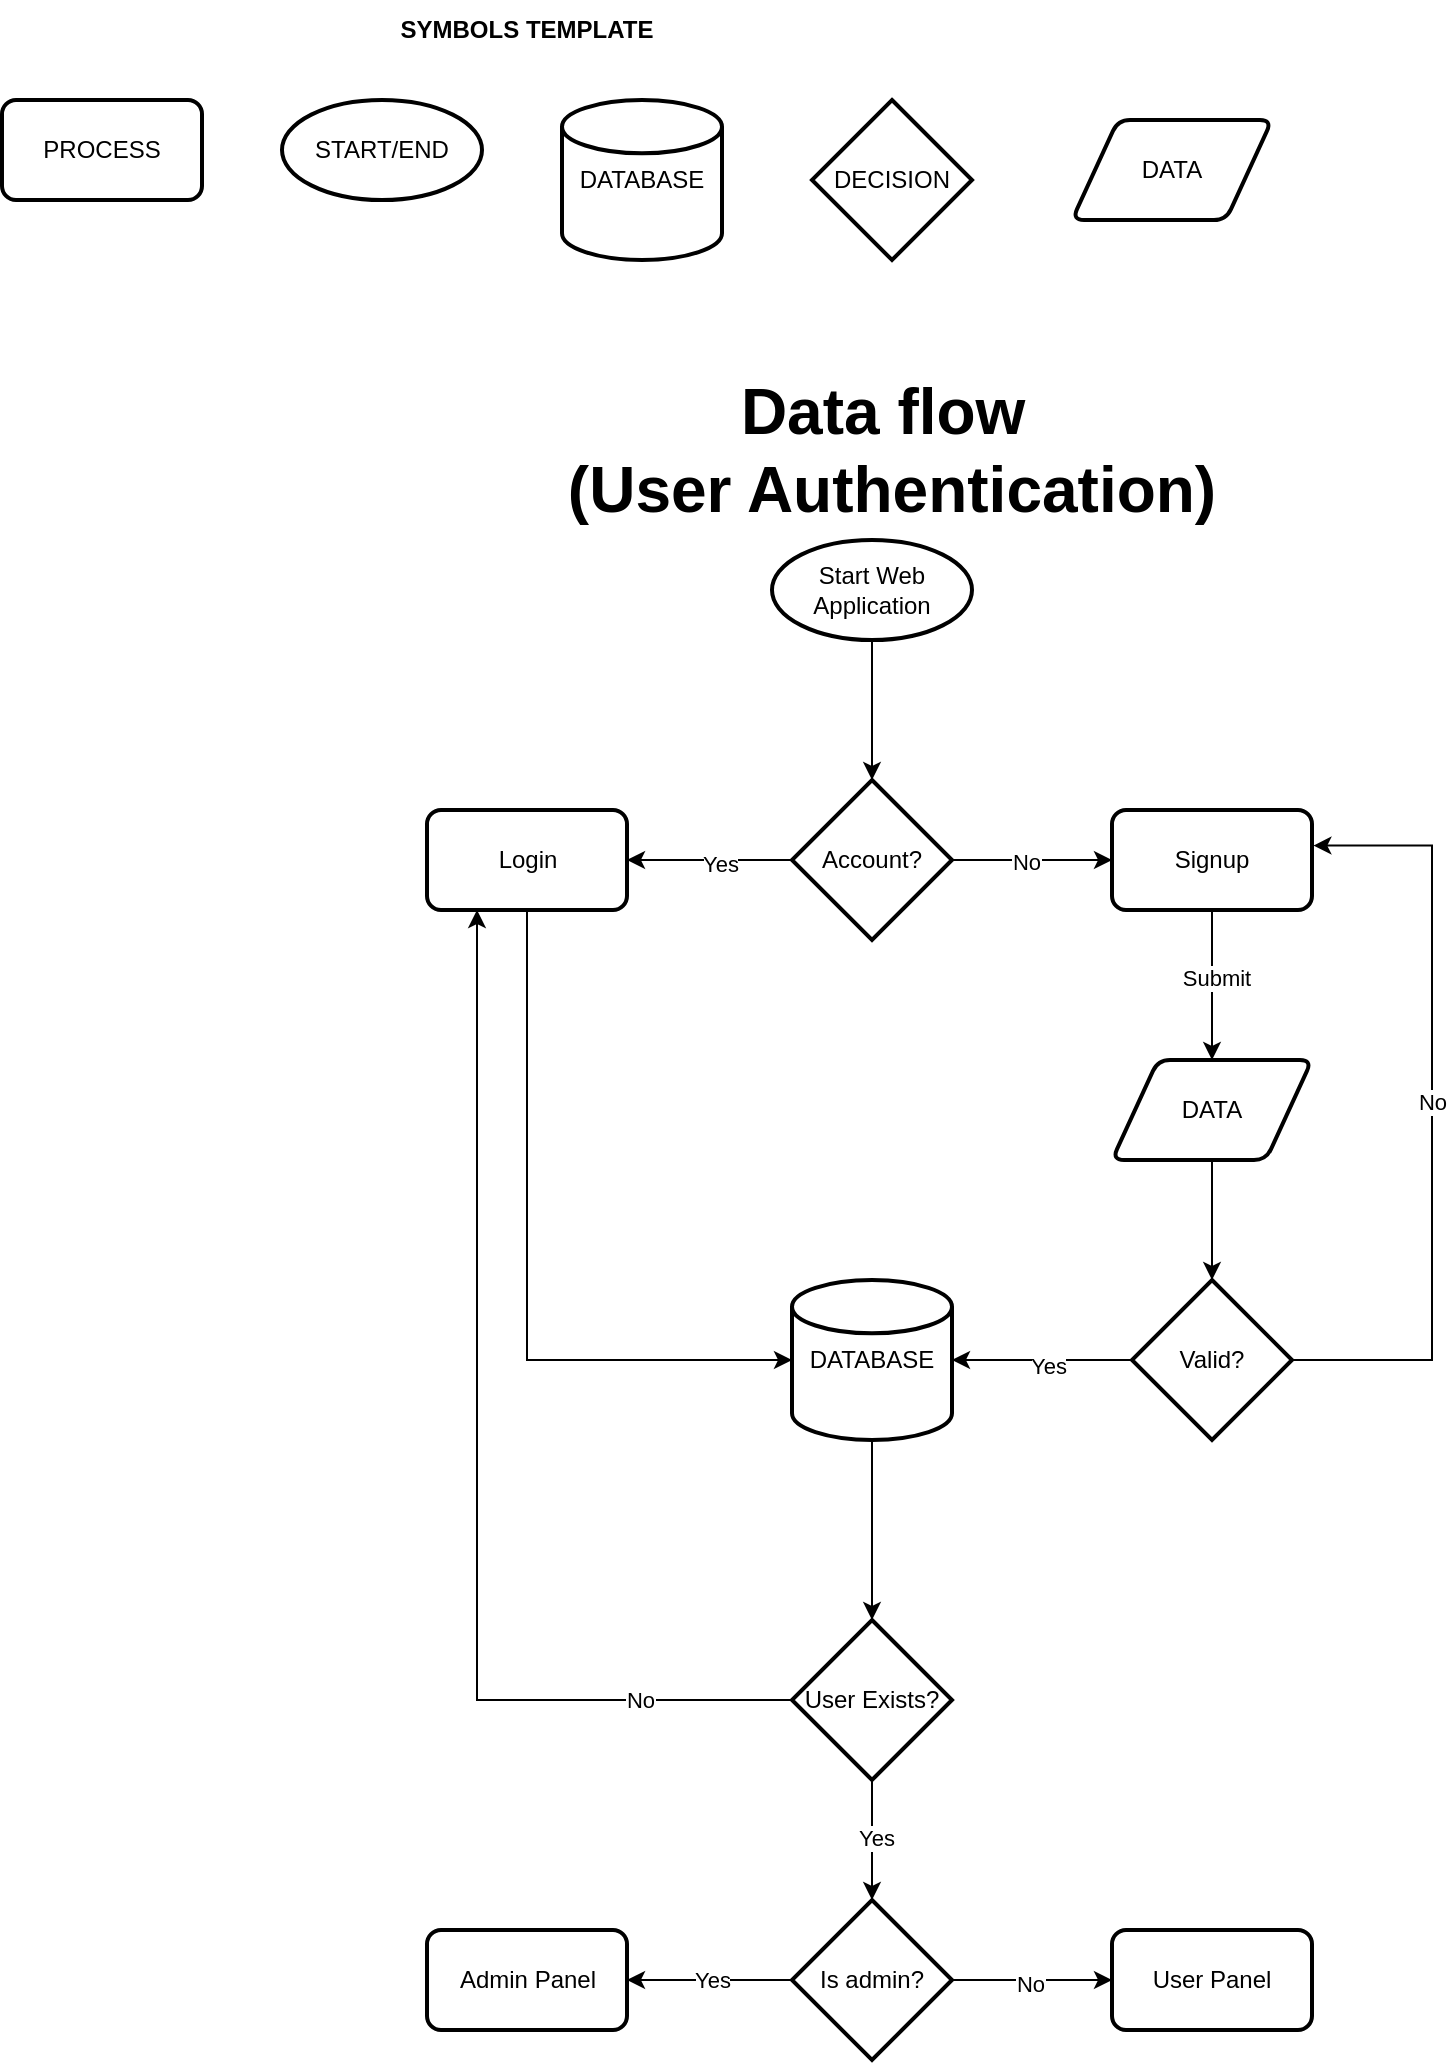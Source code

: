 <mxfile version="26.0.9">
  <diagram name="Page-1" id="i8HpmR7_TVPuBiLwgD9I">
    <mxGraphModel dx="2074" dy="1132" grid="1" gridSize="10" guides="1" tooltips="1" connect="1" arrows="1" fold="1" page="1" pageScale="1" pageWidth="850" pageHeight="1100" math="0" shadow="0">
      <root>
        <mxCell id="0" />
        <mxCell id="1" parent="0" />
        <mxCell id="4ZWiOs7FfMILyPZ62Rvh-3" value="Start Web Application" style="strokeWidth=2;html=1;shape=mxgraph.flowchart.start_1;whiteSpace=wrap;" vertex="1" parent="1">
          <mxGeometry x="400" y="280" width="100" height="50" as="geometry" />
        </mxCell>
        <mxCell id="4ZWiOs7FfMILyPZ62Rvh-23" value="PROCESS" style="rounded=1;whiteSpace=wrap;html=1;absoluteArcSize=1;arcSize=14;strokeWidth=2;" vertex="1" parent="1">
          <mxGeometry x="15" y="60" width="100" height="50" as="geometry" />
        </mxCell>
        <mxCell id="4ZWiOs7FfMILyPZ62Rvh-24" value="START/END" style="strokeWidth=2;html=1;shape=mxgraph.flowchart.start_1;whiteSpace=wrap;" vertex="1" parent="1">
          <mxGeometry x="155" y="60" width="100" height="50" as="geometry" />
        </mxCell>
        <mxCell id="4ZWiOs7FfMILyPZ62Rvh-25" value="DATABASE" style="strokeWidth=2;html=1;shape=mxgraph.flowchart.database;whiteSpace=wrap;" vertex="1" parent="1">
          <mxGeometry x="295" y="60" width="80" height="80" as="geometry" />
        </mxCell>
        <mxCell id="4ZWiOs7FfMILyPZ62Rvh-26" value="DECISION" style="strokeWidth=2;html=1;shape=mxgraph.flowchart.decision;whiteSpace=wrap;" vertex="1" parent="1">
          <mxGeometry x="420" y="60" width="80" height="80" as="geometry" />
        </mxCell>
        <mxCell id="4ZWiOs7FfMILyPZ62Rvh-27" value="&lt;b&gt;SYMBOLS TEMPLATE&lt;/b&gt;" style="text;html=1;align=center;verticalAlign=middle;whiteSpace=wrap;rounded=0;" vertex="1" parent="1">
          <mxGeometry x="190" y="10" width="175" height="30" as="geometry" />
        </mxCell>
        <mxCell id="4ZWiOs7FfMILyPZ62Rvh-39" style="edgeStyle=orthogonalEdgeStyle;rounded=0;orthogonalLoop=1;jettySize=auto;html=1;entryX=1;entryY=0.5;entryDx=0;entryDy=0;" edge="1" parent="1" source="4ZWiOs7FfMILyPZ62Rvh-34" target="4ZWiOs7FfMILyPZ62Rvh-37">
          <mxGeometry relative="1" as="geometry" />
        </mxCell>
        <mxCell id="4ZWiOs7FfMILyPZ62Rvh-41" value="Yes" style="edgeLabel;html=1;align=center;verticalAlign=middle;resizable=0;points=[];" vertex="1" connectable="0" parent="4ZWiOs7FfMILyPZ62Rvh-39">
          <mxGeometry x="-0.131" y="2" relative="1" as="geometry">
            <mxPoint as="offset" />
          </mxGeometry>
        </mxCell>
        <mxCell id="4ZWiOs7FfMILyPZ62Rvh-40" style="edgeStyle=orthogonalEdgeStyle;rounded=0;orthogonalLoop=1;jettySize=auto;html=1;entryX=0;entryY=0.5;entryDx=0;entryDy=0;" edge="1" parent="1" source="4ZWiOs7FfMILyPZ62Rvh-34" target="4ZWiOs7FfMILyPZ62Rvh-38">
          <mxGeometry relative="1" as="geometry" />
        </mxCell>
        <mxCell id="4ZWiOs7FfMILyPZ62Rvh-42" value="No" style="edgeLabel;html=1;align=center;verticalAlign=middle;resizable=0;points=[];" vertex="1" connectable="0" parent="4ZWiOs7FfMILyPZ62Rvh-40">
          <mxGeometry x="-0.086" y="-1" relative="1" as="geometry">
            <mxPoint as="offset" />
          </mxGeometry>
        </mxCell>
        <mxCell id="4ZWiOs7FfMILyPZ62Rvh-34" value="Account?" style="strokeWidth=2;html=1;shape=mxgraph.flowchart.decision;whiteSpace=wrap;" vertex="1" parent="1">
          <mxGeometry x="410" y="400" width="80" height="80" as="geometry" />
        </mxCell>
        <mxCell id="4ZWiOs7FfMILyPZ62Rvh-36" style="edgeStyle=orthogonalEdgeStyle;rounded=0;orthogonalLoop=1;jettySize=auto;html=1;entryX=0.5;entryY=0;entryDx=0;entryDy=0;entryPerimeter=0;" edge="1" parent="1" source="4ZWiOs7FfMILyPZ62Rvh-3" target="4ZWiOs7FfMILyPZ62Rvh-34">
          <mxGeometry relative="1" as="geometry" />
        </mxCell>
        <mxCell id="4ZWiOs7FfMILyPZ62Rvh-37" value="Login" style="rounded=1;whiteSpace=wrap;html=1;absoluteArcSize=1;arcSize=14;strokeWidth=2;" vertex="1" parent="1">
          <mxGeometry x="227.5" y="415" width="100" height="50" as="geometry" />
        </mxCell>
        <mxCell id="4ZWiOs7FfMILyPZ62Rvh-55" style="edgeStyle=orthogonalEdgeStyle;rounded=0;orthogonalLoop=1;jettySize=auto;html=1;entryX=0.5;entryY=0;entryDx=0;entryDy=0;" edge="1" parent="1" source="4ZWiOs7FfMILyPZ62Rvh-38" target="4ZWiOs7FfMILyPZ62Rvh-54">
          <mxGeometry relative="1" as="geometry" />
        </mxCell>
        <mxCell id="4ZWiOs7FfMILyPZ62Rvh-56" value="Submit" style="edgeLabel;html=1;align=center;verticalAlign=middle;resizable=0;points=[];" vertex="1" connectable="0" parent="4ZWiOs7FfMILyPZ62Rvh-55">
          <mxGeometry x="-0.112" y="2" relative="1" as="geometry">
            <mxPoint as="offset" />
          </mxGeometry>
        </mxCell>
        <mxCell id="4ZWiOs7FfMILyPZ62Rvh-38" value="Signup" style="rounded=1;whiteSpace=wrap;html=1;absoluteArcSize=1;arcSize=14;strokeWidth=2;" vertex="1" parent="1">
          <mxGeometry x="570" y="415" width="100" height="50" as="geometry" />
        </mxCell>
        <mxCell id="4ZWiOs7FfMILyPZ62Rvh-51" value="DATA" style="shape=parallelogram;html=1;strokeWidth=2;perimeter=parallelogramPerimeter;whiteSpace=wrap;rounded=1;arcSize=12;size=0.23;" vertex="1" parent="1">
          <mxGeometry x="550" y="70" width="100" height="50" as="geometry" />
        </mxCell>
        <mxCell id="4ZWiOs7FfMILyPZ62Rvh-54" value="DATA" style="shape=parallelogram;html=1;strokeWidth=2;perimeter=parallelogramPerimeter;whiteSpace=wrap;rounded=1;arcSize=12;size=0.23;" vertex="1" parent="1">
          <mxGeometry x="570" y="540" width="100" height="50" as="geometry" />
        </mxCell>
        <mxCell id="4ZWiOs7FfMILyPZ62Rvh-57" value="DATABASE" style="strokeWidth=2;html=1;shape=mxgraph.flowchart.database;whiteSpace=wrap;" vertex="1" parent="1">
          <mxGeometry x="410" y="650" width="80" height="80" as="geometry" />
        </mxCell>
        <mxCell id="4ZWiOs7FfMILyPZ62Rvh-60" value="Valid?" style="strokeWidth=2;html=1;shape=mxgraph.flowchart.decision;whiteSpace=wrap;" vertex="1" parent="1">
          <mxGeometry x="580" y="650" width="80" height="80" as="geometry" />
        </mxCell>
        <mxCell id="4ZWiOs7FfMILyPZ62Rvh-61" style="edgeStyle=orthogonalEdgeStyle;rounded=0;orthogonalLoop=1;jettySize=auto;html=1;entryX=0.5;entryY=0;entryDx=0;entryDy=0;entryPerimeter=0;" edge="1" parent="1" source="4ZWiOs7FfMILyPZ62Rvh-54" target="4ZWiOs7FfMILyPZ62Rvh-60">
          <mxGeometry relative="1" as="geometry" />
        </mxCell>
        <mxCell id="4ZWiOs7FfMILyPZ62Rvh-62" style="edgeStyle=orthogonalEdgeStyle;rounded=0;orthogonalLoop=1;jettySize=auto;html=1;entryX=1;entryY=0.5;entryDx=0;entryDy=0;entryPerimeter=0;" edge="1" parent="1" source="4ZWiOs7FfMILyPZ62Rvh-60" target="4ZWiOs7FfMILyPZ62Rvh-57">
          <mxGeometry relative="1" as="geometry" />
        </mxCell>
        <mxCell id="4ZWiOs7FfMILyPZ62Rvh-63" value="Yes" style="edgeLabel;html=1;align=center;verticalAlign=middle;resizable=0;points=[];" vertex="1" connectable="0" parent="4ZWiOs7FfMILyPZ62Rvh-62">
          <mxGeometry x="-0.058" y="3" relative="1" as="geometry">
            <mxPoint as="offset" />
          </mxGeometry>
        </mxCell>
        <mxCell id="4ZWiOs7FfMILyPZ62Rvh-64" style="edgeStyle=orthogonalEdgeStyle;rounded=0;orthogonalLoop=1;jettySize=auto;html=1;entryX=1.007;entryY=0.356;entryDx=0;entryDy=0;entryPerimeter=0;" edge="1" parent="1" source="4ZWiOs7FfMILyPZ62Rvh-60" target="4ZWiOs7FfMILyPZ62Rvh-38">
          <mxGeometry relative="1" as="geometry">
            <Array as="points">
              <mxPoint x="730" y="690" />
              <mxPoint x="730" y="433" />
            </Array>
          </mxGeometry>
        </mxCell>
        <mxCell id="4ZWiOs7FfMILyPZ62Rvh-65" value="No" style="edgeLabel;html=1;align=center;verticalAlign=middle;resizable=0;points=[];" vertex="1" connectable="0" parent="4ZWiOs7FfMILyPZ62Rvh-64">
          <mxGeometry x="0.029" relative="1" as="geometry">
            <mxPoint as="offset" />
          </mxGeometry>
        </mxCell>
        <mxCell id="4ZWiOs7FfMILyPZ62Rvh-68" style="edgeStyle=orthogonalEdgeStyle;rounded=0;orthogonalLoop=1;jettySize=auto;html=1;entryX=0;entryY=0.5;entryDx=0;entryDy=0;entryPerimeter=0;" edge="1" parent="1" source="4ZWiOs7FfMILyPZ62Rvh-37" target="4ZWiOs7FfMILyPZ62Rvh-57">
          <mxGeometry relative="1" as="geometry">
            <Array as="points">
              <mxPoint x="278" y="690" />
            </Array>
          </mxGeometry>
        </mxCell>
        <mxCell id="4ZWiOs7FfMILyPZ62Rvh-72" style="edgeStyle=orthogonalEdgeStyle;rounded=0;orthogonalLoop=1;jettySize=auto;html=1;entryX=0.25;entryY=1;entryDx=0;entryDy=0;" edge="1" parent="1" source="4ZWiOs7FfMILyPZ62Rvh-70" target="4ZWiOs7FfMILyPZ62Rvh-37">
          <mxGeometry relative="1" as="geometry" />
        </mxCell>
        <mxCell id="4ZWiOs7FfMILyPZ62Rvh-73" value="No" style="edgeLabel;html=1;align=center;verticalAlign=middle;resizable=0;points=[];" vertex="1" connectable="0" parent="4ZWiOs7FfMILyPZ62Rvh-72">
          <mxGeometry x="-0.723" relative="1" as="geometry">
            <mxPoint as="offset" />
          </mxGeometry>
        </mxCell>
        <mxCell id="4ZWiOs7FfMILyPZ62Rvh-70" value="User Exists?" style="strokeWidth=2;html=1;shape=mxgraph.flowchart.decision;whiteSpace=wrap;" vertex="1" parent="1">
          <mxGeometry x="410" y="820" width="80" height="80" as="geometry" />
        </mxCell>
        <mxCell id="4ZWiOs7FfMILyPZ62Rvh-71" style="edgeStyle=orthogonalEdgeStyle;rounded=0;orthogonalLoop=1;jettySize=auto;html=1;entryX=0.5;entryY=0;entryDx=0;entryDy=0;entryPerimeter=0;" edge="1" parent="1" source="4ZWiOs7FfMILyPZ62Rvh-57" target="4ZWiOs7FfMILyPZ62Rvh-70">
          <mxGeometry relative="1" as="geometry" />
        </mxCell>
        <mxCell id="4ZWiOs7FfMILyPZ62Rvh-79" style="edgeStyle=orthogonalEdgeStyle;rounded=0;orthogonalLoop=1;jettySize=auto;html=1;entryX=1;entryY=0.5;entryDx=0;entryDy=0;" edge="1" parent="1" source="4ZWiOs7FfMILyPZ62Rvh-75" target="4ZWiOs7FfMILyPZ62Rvh-78">
          <mxGeometry relative="1" as="geometry" />
        </mxCell>
        <mxCell id="4ZWiOs7FfMILyPZ62Rvh-80" value="Yes" style="edgeLabel;html=1;align=center;verticalAlign=middle;resizable=0;points=[];" vertex="1" connectable="0" parent="4ZWiOs7FfMILyPZ62Rvh-79">
          <mxGeometry x="-0.014" relative="1" as="geometry">
            <mxPoint as="offset" />
          </mxGeometry>
        </mxCell>
        <mxCell id="4ZWiOs7FfMILyPZ62Rvh-82" style="edgeStyle=orthogonalEdgeStyle;rounded=0;orthogonalLoop=1;jettySize=auto;html=1;entryX=0;entryY=0.5;entryDx=0;entryDy=0;" edge="1" parent="1" source="4ZWiOs7FfMILyPZ62Rvh-75" target="4ZWiOs7FfMILyPZ62Rvh-81">
          <mxGeometry relative="1" as="geometry" />
        </mxCell>
        <mxCell id="4ZWiOs7FfMILyPZ62Rvh-83" value="No" style="edgeLabel;html=1;align=center;verticalAlign=middle;resizable=0;points=[];" vertex="1" connectable="0" parent="4ZWiOs7FfMILyPZ62Rvh-82">
          <mxGeometry x="-0.035" y="-2" relative="1" as="geometry">
            <mxPoint as="offset" />
          </mxGeometry>
        </mxCell>
        <mxCell id="4ZWiOs7FfMILyPZ62Rvh-75" value="Is admin?" style="strokeWidth=2;html=1;shape=mxgraph.flowchart.decision;whiteSpace=wrap;" vertex="1" parent="1">
          <mxGeometry x="410" y="960" width="80" height="80" as="geometry" />
        </mxCell>
        <mxCell id="4ZWiOs7FfMILyPZ62Rvh-76" style="edgeStyle=orthogonalEdgeStyle;rounded=0;orthogonalLoop=1;jettySize=auto;html=1;entryX=0.5;entryY=0;entryDx=0;entryDy=0;entryPerimeter=0;" edge="1" parent="1" source="4ZWiOs7FfMILyPZ62Rvh-70" target="4ZWiOs7FfMILyPZ62Rvh-75">
          <mxGeometry relative="1" as="geometry" />
        </mxCell>
        <mxCell id="4ZWiOs7FfMILyPZ62Rvh-77" value="Yes" style="edgeLabel;html=1;align=center;verticalAlign=middle;resizable=0;points=[];" vertex="1" connectable="0" parent="4ZWiOs7FfMILyPZ62Rvh-76">
          <mxGeometry x="-0.045" y="2" relative="1" as="geometry">
            <mxPoint as="offset" />
          </mxGeometry>
        </mxCell>
        <mxCell id="4ZWiOs7FfMILyPZ62Rvh-78" value="Admin Panel" style="rounded=1;whiteSpace=wrap;html=1;absoluteArcSize=1;arcSize=14;strokeWidth=2;" vertex="1" parent="1">
          <mxGeometry x="227.5" y="975" width="100" height="50" as="geometry" />
        </mxCell>
        <mxCell id="4ZWiOs7FfMILyPZ62Rvh-81" value="User Panel" style="rounded=1;whiteSpace=wrap;html=1;absoluteArcSize=1;arcSize=14;strokeWidth=2;" vertex="1" parent="1">
          <mxGeometry x="570" y="975" width="100" height="50" as="geometry" />
        </mxCell>
        <mxCell id="4ZWiOs7FfMILyPZ62Rvh-84" value="&lt;font style=&quot;font-size: 32px;&quot;&gt;&lt;b&gt;Data flow&amp;nbsp;&lt;/b&gt;&lt;/font&gt;&lt;div&gt;&lt;font style=&quot;font-size: 32px;&quot;&gt;&lt;b&gt;(User Authentication)&lt;/b&gt;&lt;/font&gt;&lt;/div&gt;" style="text;html=1;align=center;verticalAlign=middle;whiteSpace=wrap;rounded=0;" vertex="1" parent="1">
          <mxGeometry x="270" y="210" width="380" height="50" as="geometry" />
        </mxCell>
      </root>
    </mxGraphModel>
  </diagram>
</mxfile>
